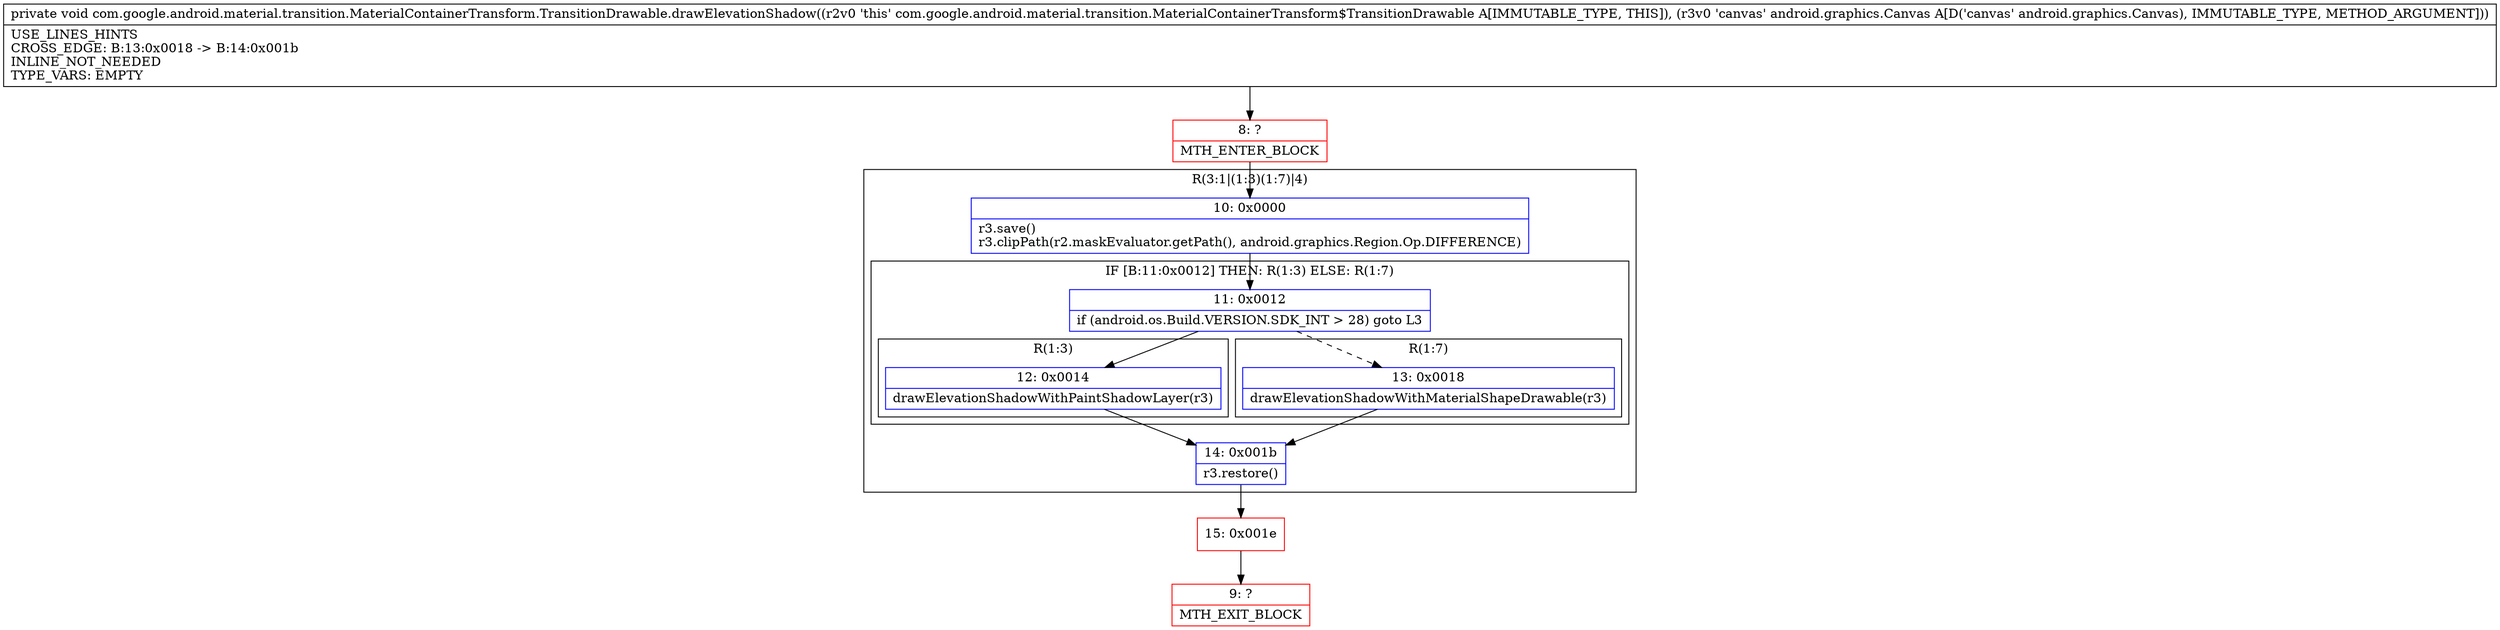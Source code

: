 digraph "CFG forcom.google.android.material.transition.MaterialContainerTransform.TransitionDrawable.drawElevationShadow(Landroid\/graphics\/Canvas;)V" {
subgraph cluster_Region_340505551 {
label = "R(3:1|(1:3)(1:7)|4)";
node [shape=record,color=blue];
Node_10 [shape=record,label="{10\:\ 0x0000|r3.save()\lr3.clipPath(r2.maskEvaluator.getPath(), android.graphics.Region.Op.DIFFERENCE)\l}"];
subgraph cluster_IfRegion_1981262681 {
label = "IF [B:11:0x0012] THEN: R(1:3) ELSE: R(1:7)";
node [shape=record,color=blue];
Node_11 [shape=record,label="{11\:\ 0x0012|if (android.os.Build.VERSION.SDK_INT \> 28) goto L3\l}"];
subgraph cluster_Region_1413990145 {
label = "R(1:3)";
node [shape=record,color=blue];
Node_12 [shape=record,label="{12\:\ 0x0014|drawElevationShadowWithPaintShadowLayer(r3)\l}"];
}
subgraph cluster_Region_247142399 {
label = "R(1:7)";
node [shape=record,color=blue];
Node_13 [shape=record,label="{13\:\ 0x0018|drawElevationShadowWithMaterialShapeDrawable(r3)\l}"];
}
}
Node_14 [shape=record,label="{14\:\ 0x001b|r3.restore()\l}"];
}
Node_8 [shape=record,color=red,label="{8\:\ ?|MTH_ENTER_BLOCK\l}"];
Node_15 [shape=record,color=red,label="{15\:\ 0x001e}"];
Node_9 [shape=record,color=red,label="{9\:\ ?|MTH_EXIT_BLOCK\l}"];
MethodNode[shape=record,label="{private void com.google.android.material.transition.MaterialContainerTransform.TransitionDrawable.drawElevationShadow((r2v0 'this' com.google.android.material.transition.MaterialContainerTransform$TransitionDrawable A[IMMUTABLE_TYPE, THIS]), (r3v0 'canvas' android.graphics.Canvas A[D('canvas' android.graphics.Canvas), IMMUTABLE_TYPE, METHOD_ARGUMENT]))  | USE_LINES_HINTS\lCROSS_EDGE: B:13:0x0018 \-\> B:14:0x001b\lINLINE_NOT_NEEDED\lTYPE_VARS: EMPTY\l}"];
MethodNode -> Node_8;Node_10 -> Node_11;
Node_11 -> Node_12;
Node_11 -> Node_13[style=dashed];
Node_12 -> Node_14;
Node_13 -> Node_14;
Node_14 -> Node_15;
Node_8 -> Node_10;
Node_15 -> Node_9;
}

